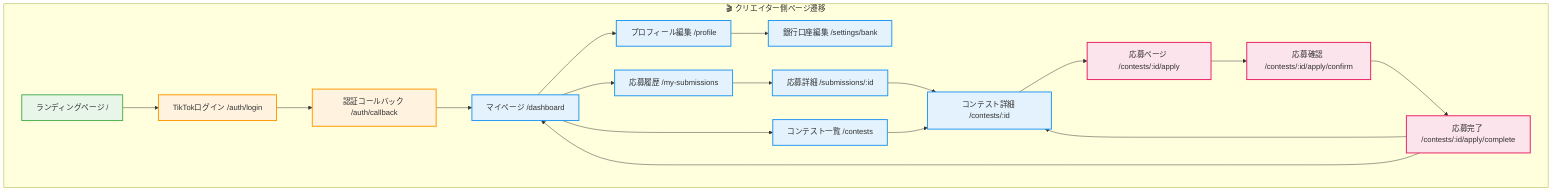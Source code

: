 %% クリエイター側ページ遷移図
graph TD
    subgraph "🎬 クリエイター側ページ遷移"
        %% スタイル定義
        classDef publicPage fill:#e8f5e9,stroke:#4caf50,stroke-width:2px
        classDef authPage fill:#fff3e0,stroke:#ff9800,stroke-width:2px
        classDef privatePage fill:#e3f2fd,stroke:#2196f3,stroke-width:2px
        classDef actionPage fill:#fce4ec,stroke:#e91e63,stroke-width:2px
        
        %% 公開ページ
        C_TOP[ランディングページ /]:::publicPage
        
        %% プライベートページ（ログイン必須）
        C_CONTESTS[コンテスト一覧 /contests]:::privatePage
        C_CONTEST_DETAIL[コンテスト詳細 /contests/:id]:::privatePage
        
        %% 認証ページ
        C_LOGIN[TikTokログイン /auth/login]:::authPage
        C_AUTH_CALLBACK[認証コールバック /auth/callback]:::authPage
        
        %% プライベートページ
        C_DASHBOARD[マイページ /dashboard]:::privatePage
        C_PROFILE[プロフィール編集 /profile]:::privatePage
        C_BANK[銀行口座編集 /settings/bank]:::privatePage
        C_SUBMISSIONS[応募履歴 /my-submissions]:::privatePage
        C_SUBMISSION_DETAIL[応募詳細 /submissions/:id]:::privatePage
        
        %% アクションページ
        C_APPLY[応募ページ /contests/:id/apply]:::actionPage
        C_APPLY_CONFIRM[応募確認 /contests/:id/apply/confirm]:::actionPage
        C_APPLY_COMPLETE[応募完了 /contests/:id/apply/complete]:::actionPage
        
        %% ページ遷移
        C_TOP --> C_LOGIN
        
        C_LOGIN --> C_AUTH_CALLBACK
        C_AUTH_CALLBACK --> C_DASHBOARD
        
        C_CONTESTS --> C_CONTEST_DETAIL
        C_CONTEST_DETAIL --> C_APPLY
        
        C_APPLY --> C_APPLY_CONFIRM
        C_APPLY_CONFIRM --> C_APPLY_COMPLETE
        C_APPLY_COMPLETE --> C_DASHBOARD
        C_APPLY_COMPLETE --> C_CONTEST_DETAIL
        
        C_DASHBOARD --> C_PROFILE
        C_DASHBOARD --> C_SUBMISSIONS
        C_DASHBOARD --> C_CONTESTS
        
        C_PROFILE --> C_BANK
        
        C_SUBMISSIONS --> C_SUBMISSION_DETAIL
        C_SUBMISSION_DETAIL --> C_CONTEST_DETAIL
    end